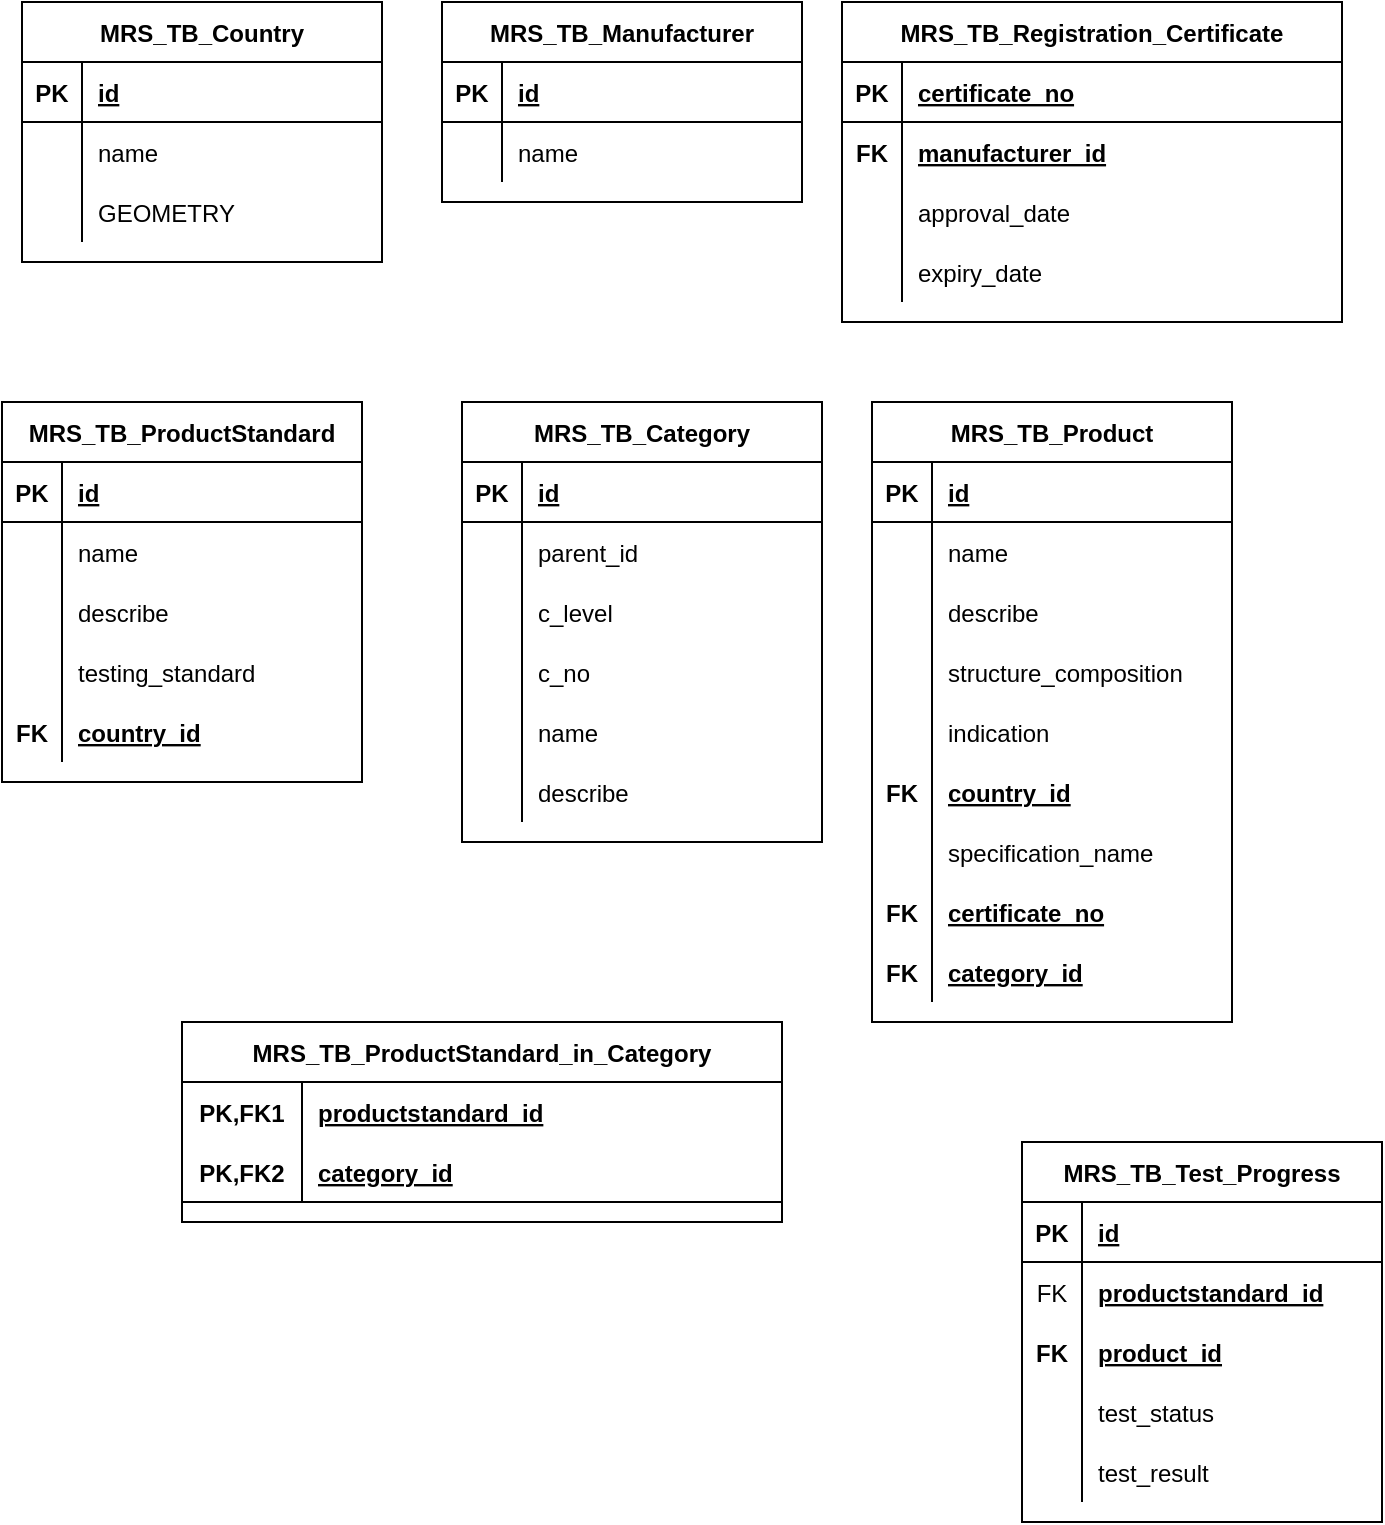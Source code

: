 <mxfile version="20.0.0" type="github">
  <diagram id="R2lEEEUBdFMjLlhIrx00" name="Page-1">
    <mxGraphModel dx="1422" dy="804" grid="1" gridSize="10" guides="1" tooltips="1" connect="1" arrows="1" fold="1" page="1" pageScale="1" pageWidth="850" pageHeight="1100" math="0" shadow="0" extFonts="Permanent Marker^https://fonts.googleapis.com/css?family=Permanent+Marker">
      <root>
        <mxCell id="0" />
        <mxCell id="1" parent="0" />
        <mxCell id="rkcRKI4eD_QYX_AXJeRg-1" value="MRS_TB_Country" style="shape=table;startSize=30;container=1;collapsible=1;childLayout=tableLayout;fixedRows=1;rowLines=0;fontStyle=1;align=center;resizeLast=1;" vertex="1" parent="1">
          <mxGeometry x="40" y="40" width="180" height="130" as="geometry" />
        </mxCell>
        <mxCell id="rkcRKI4eD_QYX_AXJeRg-2" value="" style="shape=tableRow;horizontal=0;startSize=0;swimlaneHead=0;swimlaneBody=0;fillColor=none;collapsible=0;dropTarget=0;points=[[0,0.5],[1,0.5]];portConstraint=eastwest;top=0;left=0;right=0;bottom=1;" vertex="1" parent="rkcRKI4eD_QYX_AXJeRg-1">
          <mxGeometry y="30" width="180" height="30" as="geometry" />
        </mxCell>
        <mxCell id="rkcRKI4eD_QYX_AXJeRg-3" value="PK" style="shape=partialRectangle;connectable=0;fillColor=none;top=0;left=0;bottom=0;right=0;fontStyle=1;overflow=hidden;" vertex="1" parent="rkcRKI4eD_QYX_AXJeRg-2">
          <mxGeometry width="30" height="30" as="geometry">
            <mxRectangle width="30" height="30" as="alternateBounds" />
          </mxGeometry>
        </mxCell>
        <mxCell id="rkcRKI4eD_QYX_AXJeRg-4" value="id" style="shape=partialRectangle;connectable=0;fillColor=none;top=0;left=0;bottom=0;right=0;align=left;spacingLeft=6;fontStyle=5;overflow=hidden;" vertex="1" parent="rkcRKI4eD_QYX_AXJeRg-2">
          <mxGeometry x="30" width="150" height="30" as="geometry">
            <mxRectangle width="150" height="30" as="alternateBounds" />
          </mxGeometry>
        </mxCell>
        <mxCell id="rkcRKI4eD_QYX_AXJeRg-5" value="" style="shape=tableRow;horizontal=0;startSize=0;swimlaneHead=0;swimlaneBody=0;fillColor=none;collapsible=0;dropTarget=0;points=[[0,0.5],[1,0.5]];portConstraint=eastwest;top=0;left=0;right=0;bottom=0;" vertex="1" parent="rkcRKI4eD_QYX_AXJeRg-1">
          <mxGeometry y="60" width="180" height="30" as="geometry" />
        </mxCell>
        <mxCell id="rkcRKI4eD_QYX_AXJeRg-6" value="" style="shape=partialRectangle;connectable=0;fillColor=none;top=0;left=0;bottom=0;right=0;editable=1;overflow=hidden;" vertex="1" parent="rkcRKI4eD_QYX_AXJeRg-5">
          <mxGeometry width="30" height="30" as="geometry">
            <mxRectangle width="30" height="30" as="alternateBounds" />
          </mxGeometry>
        </mxCell>
        <mxCell id="rkcRKI4eD_QYX_AXJeRg-7" value="name" style="shape=partialRectangle;connectable=0;fillColor=none;top=0;left=0;bottom=0;right=0;align=left;spacingLeft=6;overflow=hidden;" vertex="1" parent="rkcRKI4eD_QYX_AXJeRg-5">
          <mxGeometry x="30" width="150" height="30" as="geometry">
            <mxRectangle width="150" height="30" as="alternateBounds" />
          </mxGeometry>
        </mxCell>
        <mxCell id="rkcRKI4eD_QYX_AXJeRg-11" value="" style="shape=tableRow;horizontal=0;startSize=0;swimlaneHead=0;swimlaneBody=0;fillColor=none;collapsible=0;dropTarget=0;points=[[0,0.5],[1,0.5]];portConstraint=eastwest;top=0;left=0;right=0;bottom=0;" vertex="1" parent="rkcRKI4eD_QYX_AXJeRg-1">
          <mxGeometry y="90" width="180" height="30" as="geometry" />
        </mxCell>
        <mxCell id="rkcRKI4eD_QYX_AXJeRg-12" value="" style="shape=partialRectangle;connectable=0;fillColor=none;top=0;left=0;bottom=0;right=0;editable=1;overflow=hidden;" vertex="1" parent="rkcRKI4eD_QYX_AXJeRg-11">
          <mxGeometry width="30" height="30" as="geometry">
            <mxRectangle width="30" height="30" as="alternateBounds" />
          </mxGeometry>
        </mxCell>
        <mxCell id="rkcRKI4eD_QYX_AXJeRg-13" value="GEOMETRY" style="shape=partialRectangle;connectable=0;fillColor=none;top=0;left=0;bottom=0;right=0;align=left;spacingLeft=6;overflow=hidden;" vertex="1" parent="rkcRKI4eD_QYX_AXJeRg-11">
          <mxGeometry x="30" width="150" height="30" as="geometry">
            <mxRectangle width="150" height="30" as="alternateBounds" />
          </mxGeometry>
        </mxCell>
        <mxCell id="rkcRKI4eD_QYX_AXJeRg-14" value="MRS_TB_Manufacturer" style="shape=table;startSize=30;container=1;collapsible=1;childLayout=tableLayout;fixedRows=1;rowLines=0;fontStyle=1;align=center;resizeLast=1;" vertex="1" parent="1">
          <mxGeometry x="250" y="40" width="180" height="100" as="geometry" />
        </mxCell>
        <mxCell id="rkcRKI4eD_QYX_AXJeRg-15" value="" style="shape=tableRow;horizontal=0;startSize=0;swimlaneHead=0;swimlaneBody=0;fillColor=none;collapsible=0;dropTarget=0;points=[[0,0.5],[1,0.5]];portConstraint=eastwest;top=0;left=0;right=0;bottom=1;" vertex="1" parent="rkcRKI4eD_QYX_AXJeRg-14">
          <mxGeometry y="30" width="180" height="30" as="geometry" />
        </mxCell>
        <mxCell id="rkcRKI4eD_QYX_AXJeRg-16" value="PK" style="shape=partialRectangle;connectable=0;fillColor=none;top=0;left=0;bottom=0;right=0;fontStyle=1;overflow=hidden;" vertex="1" parent="rkcRKI4eD_QYX_AXJeRg-15">
          <mxGeometry width="30" height="30" as="geometry">
            <mxRectangle width="30" height="30" as="alternateBounds" />
          </mxGeometry>
        </mxCell>
        <mxCell id="rkcRKI4eD_QYX_AXJeRg-17" value="id" style="shape=partialRectangle;connectable=0;fillColor=none;top=0;left=0;bottom=0;right=0;align=left;spacingLeft=6;fontStyle=5;overflow=hidden;" vertex="1" parent="rkcRKI4eD_QYX_AXJeRg-15">
          <mxGeometry x="30" width="150" height="30" as="geometry">
            <mxRectangle width="150" height="30" as="alternateBounds" />
          </mxGeometry>
        </mxCell>
        <mxCell id="rkcRKI4eD_QYX_AXJeRg-18" value="" style="shape=tableRow;horizontal=0;startSize=0;swimlaneHead=0;swimlaneBody=0;fillColor=none;collapsible=0;dropTarget=0;points=[[0,0.5],[1,0.5]];portConstraint=eastwest;top=0;left=0;right=0;bottom=0;" vertex="1" parent="rkcRKI4eD_QYX_AXJeRg-14">
          <mxGeometry y="60" width="180" height="30" as="geometry" />
        </mxCell>
        <mxCell id="rkcRKI4eD_QYX_AXJeRg-19" value="" style="shape=partialRectangle;connectable=0;fillColor=none;top=0;left=0;bottom=0;right=0;editable=1;overflow=hidden;" vertex="1" parent="rkcRKI4eD_QYX_AXJeRg-18">
          <mxGeometry width="30" height="30" as="geometry">
            <mxRectangle width="30" height="30" as="alternateBounds" />
          </mxGeometry>
        </mxCell>
        <mxCell id="rkcRKI4eD_QYX_AXJeRg-20" value="name" style="shape=partialRectangle;connectable=0;fillColor=none;top=0;left=0;bottom=0;right=0;align=left;spacingLeft=6;overflow=hidden;" vertex="1" parent="rkcRKI4eD_QYX_AXJeRg-18">
          <mxGeometry x="30" width="150" height="30" as="geometry">
            <mxRectangle width="150" height="30" as="alternateBounds" />
          </mxGeometry>
        </mxCell>
        <mxCell id="rkcRKI4eD_QYX_AXJeRg-27" value="MRS_TB_Registration_Certificate" style="shape=table;startSize=30;container=1;collapsible=1;childLayout=tableLayout;fixedRows=1;rowLines=0;fontStyle=1;align=center;resizeLast=1;" vertex="1" parent="1">
          <mxGeometry x="450" y="40" width="250" height="160" as="geometry" />
        </mxCell>
        <mxCell id="rkcRKI4eD_QYX_AXJeRg-28" value="" style="shape=tableRow;horizontal=0;startSize=0;swimlaneHead=0;swimlaneBody=0;fillColor=none;collapsible=0;dropTarget=0;points=[[0,0.5],[1,0.5]];portConstraint=eastwest;top=0;left=0;right=0;bottom=1;" vertex="1" parent="rkcRKI4eD_QYX_AXJeRg-27">
          <mxGeometry y="30" width="250" height="30" as="geometry" />
        </mxCell>
        <mxCell id="rkcRKI4eD_QYX_AXJeRg-29" value="PK" style="shape=partialRectangle;connectable=0;fillColor=none;top=0;left=0;bottom=0;right=0;fontStyle=1;overflow=hidden;" vertex="1" parent="rkcRKI4eD_QYX_AXJeRg-28">
          <mxGeometry width="30" height="30" as="geometry">
            <mxRectangle width="30" height="30" as="alternateBounds" />
          </mxGeometry>
        </mxCell>
        <mxCell id="rkcRKI4eD_QYX_AXJeRg-30" value="certificate_no" style="shape=partialRectangle;connectable=0;fillColor=none;top=0;left=0;bottom=0;right=0;align=left;spacingLeft=6;fontStyle=5;overflow=hidden;" vertex="1" parent="rkcRKI4eD_QYX_AXJeRg-28">
          <mxGeometry x="30" width="220" height="30" as="geometry">
            <mxRectangle width="220" height="30" as="alternateBounds" />
          </mxGeometry>
        </mxCell>
        <mxCell id="rkcRKI4eD_QYX_AXJeRg-31" value="" style="shape=tableRow;horizontal=0;startSize=0;swimlaneHead=0;swimlaneBody=0;fillColor=none;collapsible=0;dropTarget=0;points=[[0,0.5],[1,0.5]];portConstraint=eastwest;top=0;left=0;right=0;bottom=0;" vertex="1" parent="rkcRKI4eD_QYX_AXJeRg-27">
          <mxGeometry y="60" width="250" height="30" as="geometry" />
        </mxCell>
        <mxCell id="rkcRKI4eD_QYX_AXJeRg-32" value="FK" style="shape=partialRectangle;connectable=0;fillColor=none;top=0;left=0;bottom=0;right=0;editable=1;overflow=hidden;fontStyle=1" vertex="1" parent="rkcRKI4eD_QYX_AXJeRg-31">
          <mxGeometry width="30" height="30" as="geometry">
            <mxRectangle width="30" height="30" as="alternateBounds" />
          </mxGeometry>
        </mxCell>
        <mxCell id="rkcRKI4eD_QYX_AXJeRg-33" value="manufacturer_id" style="shape=partialRectangle;connectable=0;fillColor=none;top=0;left=0;bottom=0;right=0;align=left;spacingLeft=6;overflow=hidden;fontStyle=5" vertex="1" parent="rkcRKI4eD_QYX_AXJeRg-31">
          <mxGeometry x="30" width="220" height="30" as="geometry">
            <mxRectangle width="220" height="30" as="alternateBounds" />
          </mxGeometry>
        </mxCell>
        <mxCell id="rkcRKI4eD_QYX_AXJeRg-34" value="" style="shape=tableRow;horizontal=0;startSize=0;swimlaneHead=0;swimlaneBody=0;fillColor=none;collapsible=0;dropTarget=0;points=[[0,0.5],[1,0.5]];portConstraint=eastwest;top=0;left=0;right=0;bottom=0;" vertex="1" parent="rkcRKI4eD_QYX_AXJeRg-27">
          <mxGeometry y="90" width="250" height="30" as="geometry" />
        </mxCell>
        <mxCell id="rkcRKI4eD_QYX_AXJeRg-35" value="" style="shape=partialRectangle;connectable=0;fillColor=none;top=0;left=0;bottom=0;right=0;editable=1;overflow=hidden;" vertex="1" parent="rkcRKI4eD_QYX_AXJeRg-34">
          <mxGeometry width="30" height="30" as="geometry">
            <mxRectangle width="30" height="30" as="alternateBounds" />
          </mxGeometry>
        </mxCell>
        <mxCell id="rkcRKI4eD_QYX_AXJeRg-36" value="approval_date" style="shape=partialRectangle;connectable=0;fillColor=none;top=0;left=0;bottom=0;right=0;align=left;spacingLeft=6;overflow=hidden;" vertex="1" parent="rkcRKI4eD_QYX_AXJeRg-34">
          <mxGeometry x="30" width="220" height="30" as="geometry">
            <mxRectangle width="220" height="30" as="alternateBounds" />
          </mxGeometry>
        </mxCell>
        <mxCell id="rkcRKI4eD_QYX_AXJeRg-37" value="" style="shape=tableRow;horizontal=0;startSize=0;swimlaneHead=0;swimlaneBody=0;fillColor=none;collapsible=0;dropTarget=0;points=[[0,0.5],[1,0.5]];portConstraint=eastwest;top=0;left=0;right=0;bottom=0;" vertex="1" parent="rkcRKI4eD_QYX_AXJeRg-27">
          <mxGeometry y="120" width="250" height="30" as="geometry" />
        </mxCell>
        <mxCell id="rkcRKI4eD_QYX_AXJeRg-38" value="" style="shape=partialRectangle;connectable=0;fillColor=none;top=0;left=0;bottom=0;right=0;editable=1;overflow=hidden;" vertex="1" parent="rkcRKI4eD_QYX_AXJeRg-37">
          <mxGeometry width="30" height="30" as="geometry">
            <mxRectangle width="30" height="30" as="alternateBounds" />
          </mxGeometry>
        </mxCell>
        <mxCell id="rkcRKI4eD_QYX_AXJeRg-39" value="expiry_date" style="shape=partialRectangle;connectable=0;fillColor=none;top=0;left=0;bottom=0;right=0;align=left;spacingLeft=6;overflow=hidden;" vertex="1" parent="rkcRKI4eD_QYX_AXJeRg-37">
          <mxGeometry x="30" width="220" height="30" as="geometry">
            <mxRectangle width="220" height="30" as="alternateBounds" />
          </mxGeometry>
        </mxCell>
        <mxCell id="rkcRKI4eD_QYX_AXJeRg-40" value="MRS_TB_Category" style="shape=table;startSize=30;container=1;collapsible=1;childLayout=tableLayout;fixedRows=1;rowLines=0;fontStyle=1;align=center;resizeLast=1;" vertex="1" parent="1">
          <mxGeometry x="260" y="240" width="180" height="220" as="geometry" />
        </mxCell>
        <mxCell id="rkcRKI4eD_QYX_AXJeRg-41" value="" style="shape=tableRow;horizontal=0;startSize=0;swimlaneHead=0;swimlaneBody=0;fillColor=none;collapsible=0;dropTarget=0;points=[[0,0.5],[1,0.5]];portConstraint=eastwest;top=0;left=0;right=0;bottom=1;" vertex="1" parent="rkcRKI4eD_QYX_AXJeRg-40">
          <mxGeometry y="30" width="180" height="30" as="geometry" />
        </mxCell>
        <mxCell id="rkcRKI4eD_QYX_AXJeRg-42" value="PK" style="shape=partialRectangle;connectable=0;fillColor=none;top=0;left=0;bottom=0;right=0;fontStyle=1;overflow=hidden;" vertex="1" parent="rkcRKI4eD_QYX_AXJeRg-41">
          <mxGeometry width="30" height="30" as="geometry">
            <mxRectangle width="30" height="30" as="alternateBounds" />
          </mxGeometry>
        </mxCell>
        <mxCell id="rkcRKI4eD_QYX_AXJeRg-43" value="id" style="shape=partialRectangle;connectable=0;fillColor=none;top=0;left=0;bottom=0;right=0;align=left;spacingLeft=6;fontStyle=5;overflow=hidden;" vertex="1" parent="rkcRKI4eD_QYX_AXJeRg-41">
          <mxGeometry x="30" width="150" height="30" as="geometry">
            <mxRectangle width="150" height="30" as="alternateBounds" />
          </mxGeometry>
        </mxCell>
        <mxCell id="rkcRKI4eD_QYX_AXJeRg-44" value="" style="shape=tableRow;horizontal=0;startSize=0;swimlaneHead=0;swimlaneBody=0;fillColor=none;collapsible=0;dropTarget=0;points=[[0,0.5],[1,0.5]];portConstraint=eastwest;top=0;left=0;right=0;bottom=0;" vertex="1" parent="rkcRKI4eD_QYX_AXJeRg-40">
          <mxGeometry y="60" width="180" height="30" as="geometry" />
        </mxCell>
        <mxCell id="rkcRKI4eD_QYX_AXJeRg-45" value="" style="shape=partialRectangle;connectable=0;fillColor=none;top=0;left=0;bottom=0;right=0;editable=1;overflow=hidden;" vertex="1" parent="rkcRKI4eD_QYX_AXJeRg-44">
          <mxGeometry width="30" height="30" as="geometry">
            <mxRectangle width="30" height="30" as="alternateBounds" />
          </mxGeometry>
        </mxCell>
        <mxCell id="rkcRKI4eD_QYX_AXJeRg-46" value="parent_id" style="shape=partialRectangle;connectable=0;fillColor=none;top=0;left=0;bottom=0;right=0;align=left;spacingLeft=6;overflow=hidden;" vertex="1" parent="rkcRKI4eD_QYX_AXJeRg-44">
          <mxGeometry x="30" width="150" height="30" as="geometry">
            <mxRectangle width="150" height="30" as="alternateBounds" />
          </mxGeometry>
        </mxCell>
        <mxCell id="rkcRKI4eD_QYX_AXJeRg-47" value="" style="shape=tableRow;horizontal=0;startSize=0;swimlaneHead=0;swimlaneBody=0;fillColor=none;collapsible=0;dropTarget=0;points=[[0,0.5],[1,0.5]];portConstraint=eastwest;top=0;left=0;right=0;bottom=0;" vertex="1" parent="rkcRKI4eD_QYX_AXJeRg-40">
          <mxGeometry y="90" width="180" height="30" as="geometry" />
        </mxCell>
        <mxCell id="rkcRKI4eD_QYX_AXJeRg-48" value="" style="shape=partialRectangle;connectable=0;fillColor=none;top=0;left=0;bottom=0;right=0;editable=1;overflow=hidden;" vertex="1" parent="rkcRKI4eD_QYX_AXJeRg-47">
          <mxGeometry width="30" height="30" as="geometry">
            <mxRectangle width="30" height="30" as="alternateBounds" />
          </mxGeometry>
        </mxCell>
        <mxCell id="rkcRKI4eD_QYX_AXJeRg-49" value="c_level" style="shape=partialRectangle;connectable=0;fillColor=none;top=0;left=0;bottom=0;right=0;align=left;spacingLeft=6;overflow=hidden;" vertex="1" parent="rkcRKI4eD_QYX_AXJeRg-47">
          <mxGeometry x="30" width="150" height="30" as="geometry">
            <mxRectangle width="150" height="30" as="alternateBounds" />
          </mxGeometry>
        </mxCell>
        <mxCell id="rkcRKI4eD_QYX_AXJeRg-50" value="" style="shape=tableRow;horizontal=0;startSize=0;swimlaneHead=0;swimlaneBody=0;fillColor=none;collapsible=0;dropTarget=0;points=[[0,0.5],[1,0.5]];portConstraint=eastwest;top=0;left=0;right=0;bottom=0;" vertex="1" parent="rkcRKI4eD_QYX_AXJeRg-40">
          <mxGeometry y="120" width="180" height="30" as="geometry" />
        </mxCell>
        <mxCell id="rkcRKI4eD_QYX_AXJeRg-51" value="" style="shape=partialRectangle;connectable=0;fillColor=none;top=0;left=0;bottom=0;right=0;editable=1;overflow=hidden;" vertex="1" parent="rkcRKI4eD_QYX_AXJeRg-50">
          <mxGeometry width="30" height="30" as="geometry">
            <mxRectangle width="30" height="30" as="alternateBounds" />
          </mxGeometry>
        </mxCell>
        <mxCell id="rkcRKI4eD_QYX_AXJeRg-52" value="c_no" style="shape=partialRectangle;connectable=0;fillColor=none;top=0;left=0;bottom=0;right=0;align=left;spacingLeft=6;overflow=hidden;" vertex="1" parent="rkcRKI4eD_QYX_AXJeRg-50">
          <mxGeometry x="30" width="150" height="30" as="geometry">
            <mxRectangle width="150" height="30" as="alternateBounds" />
          </mxGeometry>
        </mxCell>
        <mxCell id="rkcRKI4eD_QYX_AXJeRg-21" value="" style="shape=tableRow;horizontal=0;startSize=0;swimlaneHead=0;swimlaneBody=0;fillColor=none;collapsible=0;dropTarget=0;points=[[0,0.5],[1,0.5]];portConstraint=eastwest;top=0;left=0;right=0;bottom=0;" vertex="1" parent="rkcRKI4eD_QYX_AXJeRg-40">
          <mxGeometry y="150" width="180" height="30" as="geometry" />
        </mxCell>
        <mxCell id="rkcRKI4eD_QYX_AXJeRg-22" value="" style="shape=partialRectangle;connectable=0;fillColor=none;top=0;left=0;bottom=0;right=0;editable=1;overflow=hidden;" vertex="1" parent="rkcRKI4eD_QYX_AXJeRg-21">
          <mxGeometry width="30" height="30" as="geometry">
            <mxRectangle width="30" height="30" as="alternateBounds" />
          </mxGeometry>
        </mxCell>
        <mxCell id="rkcRKI4eD_QYX_AXJeRg-23" value="name" style="shape=partialRectangle;connectable=0;fillColor=none;top=0;left=0;bottom=0;right=0;align=left;spacingLeft=6;overflow=hidden;" vertex="1" parent="rkcRKI4eD_QYX_AXJeRg-21">
          <mxGeometry x="30" width="150" height="30" as="geometry">
            <mxRectangle width="150" height="30" as="alternateBounds" />
          </mxGeometry>
        </mxCell>
        <mxCell id="rkcRKI4eD_QYX_AXJeRg-24" value="" style="shape=tableRow;horizontal=0;startSize=0;swimlaneHead=0;swimlaneBody=0;fillColor=none;collapsible=0;dropTarget=0;points=[[0,0.5],[1,0.5]];portConstraint=eastwest;top=0;left=0;right=0;bottom=0;" vertex="1" parent="rkcRKI4eD_QYX_AXJeRg-40">
          <mxGeometry y="180" width="180" height="30" as="geometry" />
        </mxCell>
        <mxCell id="rkcRKI4eD_QYX_AXJeRg-25" value="" style="shape=partialRectangle;connectable=0;fillColor=none;top=0;left=0;bottom=0;right=0;editable=1;overflow=hidden;" vertex="1" parent="rkcRKI4eD_QYX_AXJeRg-24">
          <mxGeometry width="30" height="30" as="geometry">
            <mxRectangle width="30" height="30" as="alternateBounds" />
          </mxGeometry>
        </mxCell>
        <mxCell id="rkcRKI4eD_QYX_AXJeRg-26" value="describe" style="shape=partialRectangle;connectable=0;fillColor=none;top=0;left=0;bottom=0;right=0;align=left;spacingLeft=6;overflow=hidden;" vertex="1" parent="rkcRKI4eD_QYX_AXJeRg-24">
          <mxGeometry x="30" width="150" height="30" as="geometry">
            <mxRectangle width="150" height="30" as="alternateBounds" />
          </mxGeometry>
        </mxCell>
        <mxCell id="rkcRKI4eD_QYX_AXJeRg-53" value="MRS_TB_Product" style="shape=table;startSize=30;container=1;collapsible=1;childLayout=tableLayout;fixedRows=1;rowLines=0;fontStyle=1;align=center;resizeLast=1;" vertex="1" parent="1">
          <mxGeometry x="465" y="240" width="180" height="310" as="geometry" />
        </mxCell>
        <mxCell id="rkcRKI4eD_QYX_AXJeRg-54" value="" style="shape=tableRow;horizontal=0;startSize=0;swimlaneHead=0;swimlaneBody=0;fillColor=none;collapsible=0;dropTarget=0;points=[[0,0.5],[1,0.5]];portConstraint=eastwest;top=0;left=0;right=0;bottom=1;" vertex="1" parent="rkcRKI4eD_QYX_AXJeRg-53">
          <mxGeometry y="30" width="180" height="30" as="geometry" />
        </mxCell>
        <mxCell id="rkcRKI4eD_QYX_AXJeRg-55" value="PK" style="shape=partialRectangle;connectable=0;fillColor=none;top=0;left=0;bottom=0;right=0;fontStyle=1;overflow=hidden;" vertex="1" parent="rkcRKI4eD_QYX_AXJeRg-54">
          <mxGeometry width="30" height="30" as="geometry">
            <mxRectangle width="30" height="30" as="alternateBounds" />
          </mxGeometry>
        </mxCell>
        <mxCell id="rkcRKI4eD_QYX_AXJeRg-56" value="id" style="shape=partialRectangle;connectable=0;fillColor=none;top=0;left=0;bottom=0;right=0;align=left;spacingLeft=6;fontStyle=5;overflow=hidden;" vertex="1" parent="rkcRKI4eD_QYX_AXJeRg-54">
          <mxGeometry x="30" width="150" height="30" as="geometry">
            <mxRectangle width="150" height="30" as="alternateBounds" />
          </mxGeometry>
        </mxCell>
        <mxCell id="rkcRKI4eD_QYX_AXJeRg-57" value="" style="shape=tableRow;horizontal=0;startSize=0;swimlaneHead=0;swimlaneBody=0;fillColor=none;collapsible=0;dropTarget=0;points=[[0,0.5],[1,0.5]];portConstraint=eastwest;top=0;left=0;right=0;bottom=0;" vertex="1" parent="rkcRKI4eD_QYX_AXJeRg-53">
          <mxGeometry y="60" width="180" height="30" as="geometry" />
        </mxCell>
        <mxCell id="rkcRKI4eD_QYX_AXJeRg-58" value="" style="shape=partialRectangle;connectable=0;fillColor=none;top=0;left=0;bottom=0;right=0;editable=1;overflow=hidden;" vertex="1" parent="rkcRKI4eD_QYX_AXJeRg-57">
          <mxGeometry width="30" height="30" as="geometry">
            <mxRectangle width="30" height="30" as="alternateBounds" />
          </mxGeometry>
        </mxCell>
        <mxCell id="rkcRKI4eD_QYX_AXJeRg-59" value="name" style="shape=partialRectangle;connectable=0;fillColor=none;top=0;left=0;bottom=0;right=0;align=left;spacingLeft=6;overflow=hidden;" vertex="1" parent="rkcRKI4eD_QYX_AXJeRg-57">
          <mxGeometry x="30" width="150" height="30" as="geometry">
            <mxRectangle width="150" height="30" as="alternateBounds" />
          </mxGeometry>
        </mxCell>
        <mxCell id="rkcRKI4eD_QYX_AXJeRg-60" value="" style="shape=tableRow;horizontal=0;startSize=0;swimlaneHead=0;swimlaneBody=0;fillColor=none;collapsible=0;dropTarget=0;points=[[0,0.5],[1,0.5]];portConstraint=eastwest;top=0;left=0;right=0;bottom=0;" vertex="1" parent="rkcRKI4eD_QYX_AXJeRg-53">
          <mxGeometry y="90" width="180" height="30" as="geometry" />
        </mxCell>
        <mxCell id="rkcRKI4eD_QYX_AXJeRg-61" value="" style="shape=partialRectangle;connectable=0;fillColor=none;top=0;left=0;bottom=0;right=0;editable=1;overflow=hidden;" vertex="1" parent="rkcRKI4eD_QYX_AXJeRg-60">
          <mxGeometry width="30" height="30" as="geometry">
            <mxRectangle width="30" height="30" as="alternateBounds" />
          </mxGeometry>
        </mxCell>
        <mxCell id="rkcRKI4eD_QYX_AXJeRg-62" value="describe" style="shape=partialRectangle;connectable=0;fillColor=none;top=0;left=0;bottom=0;right=0;align=left;spacingLeft=6;overflow=hidden;" vertex="1" parent="rkcRKI4eD_QYX_AXJeRg-60">
          <mxGeometry x="30" width="150" height="30" as="geometry">
            <mxRectangle width="150" height="30" as="alternateBounds" />
          </mxGeometry>
        </mxCell>
        <mxCell id="rkcRKI4eD_QYX_AXJeRg-63" value="" style="shape=tableRow;horizontal=0;startSize=0;swimlaneHead=0;swimlaneBody=0;fillColor=none;collapsible=0;dropTarget=0;points=[[0,0.5],[1,0.5]];portConstraint=eastwest;top=0;left=0;right=0;bottom=0;" vertex="1" parent="rkcRKI4eD_QYX_AXJeRg-53">
          <mxGeometry y="120" width="180" height="30" as="geometry" />
        </mxCell>
        <mxCell id="rkcRKI4eD_QYX_AXJeRg-64" value="" style="shape=partialRectangle;connectable=0;fillColor=none;top=0;left=0;bottom=0;right=0;editable=1;overflow=hidden;" vertex="1" parent="rkcRKI4eD_QYX_AXJeRg-63">
          <mxGeometry width="30" height="30" as="geometry">
            <mxRectangle width="30" height="30" as="alternateBounds" />
          </mxGeometry>
        </mxCell>
        <mxCell id="rkcRKI4eD_QYX_AXJeRg-65" value="structure_composition" style="shape=partialRectangle;connectable=0;fillColor=none;top=0;left=0;bottom=0;right=0;align=left;spacingLeft=6;overflow=hidden;" vertex="1" parent="rkcRKI4eD_QYX_AXJeRg-63">
          <mxGeometry x="30" width="150" height="30" as="geometry">
            <mxRectangle width="150" height="30" as="alternateBounds" />
          </mxGeometry>
        </mxCell>
        <mxCell id="rkcRKI4eD_QYX_AXJeRg-8" value="" style="shape=tableRow;horizontal=0;startSize=0;swimlaneHead=0;swimlaneBody=0;fillColor=none;collapsible=0;dropTarget=0;points=[[0,0.5],[1,0.5]];portConstraint=eastwest;top=0;left=0;right=0;bottom=0;" vertex="1" parent="rkcRKI4eD_QYX_AXJeRg-53">
          <mxGeometry y="150" width="180" height="30" as="geometry" />
        </mxCell>
        <mxCell id="rkcRKI4eD_QYX_AXJeRg-9" value="" style="shape=partialRectangle;connectable=0;fillColor=none;top=0;left=0;bottom=0;right=0;editable=1;overflow=hidden;" vertex="1" parent="rkcRKI4eD_QYX_AXJeRg-8">
          <mxGeometry width="30" height="30" as="geometry">
            <mxRectangle width="30" height="30" as="alternateBounds" />
          </mxGeometry>
        </mxCell>
        <mxCell id="rkcRKI4eD_QYX_AXJeRg-10" value="indication" style="shape=partialRectangle;connectable=0;fillColor=none;top=0;left=0;bottom=0;right=0;align=left;spacingLeft=6;overflow=hidden;" vertex="1" parent="rkcRKI4eD_QYX_AXJeRg-8">
          <mxGeometry x="30" width="150" height="30" as="geometry">
            <mxRectangle width="150" height="30" as="alternateBounds" />
          </mxGeometry>
        </mxCell>
        <mxCell id="rkcRKI4eD_QYX_AXJeRg-112" value="" style="shape=tableRow;horizontal=0;startSize=0;swimlaneHead=0;swimlaneBody=0;fillColor=none;collapsible=0;dropTarget=0;points=[[0,0.5],[1,0.5]];portConstraint=eastwest;top=0;left=0;right=0;bottom=0;" vertex="1" parent="rkcRKI4eD_QYX_AXJeRg-53">
          <mxGeometry y="180" width="180" height="30" as="geometry" />
        </mxCell>
        <mxCell id="rkcRKI4eD_QYX_AXJeRg-113" value="FK" style="shape=partialRectangle;connectable=0;fillColor=none;top=0;left=0;bottom=0;right=0;editable=1;overflow=hidden;fontStyle=1" vertex="1" parent="rkcRKI4eD_QYX_AXJeRg-112">
          <mxGeometry width="30" height="30" as="geometry">
            <mxRectangle width="30" height="30" as="alternateBounds" />
          </mxGeometry>
        </mxCell>
        <mxCell id="rkcRKI4eD_QYX_AXJeRg-114" value="country_id" style="shape=partialRectangle;connectable=0;fillColor=none;top=0;left=0;bottom=0;right=0;align=left;spacingLeft=6;overflow=hidden;fontStyle=5" vertex="1" parent="rkcRKI4eD_QYX_AXJeRg-112">
          <mxGeometry x="30" width="150" height="30" as="geometry">
            <mxRectangle width="150" height="30" as="alternateBounds" />
          </mxGeometry>
        </mxCell>
        <mxCell id="rkcRKI4eD_QYX_AXJeRg-115" value="" style="shape=tableRow;horizontal=0;startSize=0;swimlaneHead=0;swimlaneBody=0;fillColor=none;collapsible=0;dropTarget=0;points=[[0,0.5],[1,0.5]];portConstraint=eastwest;top=0;left=0;right=0;bottom=0;" vertex="1" parent="rkcRKI4eD_QYX_AXJeRg-53">
          <mxGeometry y="210" width="180" height="30" as="geometry" />
        </mxCell>
        <mxCell id="rkcRKI4eD_QYX_AXJeRg-116" value="" style="shape=partialRectangle;connectable=0;fillColor=none;top=0;left=0;bottom=0;right=0;editable=1;overflow=hidden;" vertex="1" parent="rkcRKI4eD_QYX_AXJeRg-115">
          <mxGeometry width="30" height="30" as="geometry">
            <mxRectangle width="30" height="30" as="alternateBounds" />
          </mxGeometry>
        </mxCell>
        <mxCell id="rkcRKI4eD_QYX_AXJeRg-117" value="specification_name" style="shape=partialRectangle;connectable=0;fillColor=none;top=0;left=0;bottom=0;right=0;align=left;spacingLeft=6;overflow=hidden;" vertex="1" parent="rkcRKI4eD_QYX_AXJeRg-115">
          <mxGeometry x="30" width="150" height="30" as="geometry">
            <mxRectangle width="150" height="30" as="alternateBounds" />
          </mxGeometry>
        </mxCell>
        <mxCell id="rkcRKI4eD_QYX_AXJeRg-132" value="" style="shape=tableRow;horizontal=0;startSize=0;swimlaneHead=0;swimlaneBody=0;fillColor=none;collapsible=0;dropTarget=0;points=[[0,0.5],[1,0.5]];portConstraint=eastwest;top=0;left=0;right=0;bottom=0;" vertex="1" parent="rkcRKI4eD_QYX_AXJeRg-53">
          <mxGeometry y="240" width="180" height="30" as="geometry" />
        </mxCell>
        <mxCell id="rkcRKI4eD_QYX_AXJeRg-133" value="FK" style="shape=partialRectangle;connectable=0;fillColor=none;top=0;left=0;bottom=0;right=0;editable=1;overflow=hidden;fontStyle=1" vertex="1" parent="rkcRKI4eD_QYX_AXJeRg-132">
          <mxGeometry width="30" height="30" as="geometry">
            <mxRectangle width="30" height="30" as="alternateBounds" />
          </mxGeometry>
        </mxCell>
        <mxCell id="rkcRKI4eD_QYX_AXJeRg-134" value="certificate_no" style="shape=partialRectangle;connectable=0;fillColor=none;top=0;left=0;bottom=0;right=0;align=left;spacingLeft=6;overflow=hidden;fontStyle=5" vertex="1" parent="rkcRKI4eD_QYX_AXJeRg-132">
          <mxGeometry x="30" width="150" height="30" as="geometry">
            <mxRectangle width="150" height="30" as="alternateBounds" />
          </mxGeometry>
        </mxCell>
        <mxCell id="rkcRKI4eD_QYX_AXJeRg-136" value="" style="shape=tableRow;horizontal=0;startSize=0;swimlaneHead=0;swimlaneBody=0;fillColor=none;collapsible=0;dropTarget=0;points=[[0,0.5],[1,0.5]];portConstraint=eastwest;top=0;left=0;right=0;bottom=0;" vertex="1" parent="rkcRKI4eD_QYX_AXJeRg-53">
          <mxGeometry y="270" width="180" height="30" as="geometry" />
        </mxCell>
        <mxCell id="rkcRKI4eD_QYX_AXJeRg-137" value="FK" style="shape=partialRectangle;connectable=0;fillColor=none;top=0;left=0;bottom=0;right=0;editable=1;overflow=hidden;fontStyle=1" vertex="1" parent="rkcRKI4eD_QYX_AXJeRg-136">
          <mxGeometry width="30" height="30" as="geometry">
            <mxRectangle width="30" height="30" as="alternateBounds" />
          </mxGeometry>
        </mxCell>
        <mxCell id="rkcRKI4eD_QYX_AXJeRg-138" value="category_id" style="shape=partialRectangle;connectable=0;fillColor=none;top=0;left=0;bottom=0;right=0;align=left;spacingLeft=6;overflow=hidden;fontStyle=5" vertex="1" parent="rkcRKI4eD_QYX_AXJeRg-136">
          <mxGeometry x="30" width="150" height="30" as="geometry">
            <mxRectangle width="150" height="30" as="alternateBounds" />
          </mxGeometry>
        </mxCell>
        <mxCell id="rkcRKI4eD_QYX_AXJeRg-66" value="MRS_TB_ProductStandard" style="shape=table;startSize=30;container=1;collapsible=1;childLayout=tableLayout;fixedRows=1;rowLines=0;fontStyle=1;align=center;resizeLast=1;" vertex="1" parent="1">
          <mxGeometry x="30" y="240" width="180" height="190" as="geometry" />
        </mxCell>
        <mxCell id="rkcRKI4eD_QYX_AXJeRg-67" value="" style="shape=tableRow;horizontal=0;startSize=0;swimlaneHead=0;swimlaneBody=0;fillColor=none;collapsible=0;dropTarget=0;points=[[0,0.5],[1,0.5]];portConstraint=eastwest;top=0;left=0;right=0;bottom=1;" vertex="1" parent="rkcRKI4eD_QYX_AXJeRg-66">
          <mxGeometry y="30" width="180" height="30" as="geometry" />
        </mxCell>
        <mxCell id="rkcRKI4eD_QYX_AXJeRg-68" value="PK" style="shape=partialRectangle;connectable=0;fillColor=none;top=0;left=0;bottom=0;right=0;fontStyle=1;overflow=hidden;" vertex="1" parent="rkcRKI4eD_QYX_AXJeRg-67">
          <mxGeometry width="30" height="30" as="geometry">
            <mxRectangle width="30" height="30" as="alternateBounds" />
          </mxGeometry>
        </mxCell>
        <mxCell id="rkcRKI4eD_QYX_AXJeRg-69" value="id" style="shape=partialRectangle;connectable=0;fillColor=none;top=0;left=0;bottom=0;right=0;align=left;spacingLeft=6;fontStyle=5;overflow=hidden;" vertex="1" parent="rkcRKI4eD_QYX_AXJeRg-67">
          <mxGeometry x="30" width="150" height="30" as="geometry">
            <mxRectangle width="150" height="30" as="alternateBounds" />
          </mxGeometry>
        </mxCell>
        <mxCell id="rkcRKI4eD_QYX_AXJeRg-70" value="" style="shape=tableRow;horizontal=0;startSize=0;swimlaneHead=0;swimlaneBody=0;fillColor=none;collapsible=0;dropTarget=0;points=[[0,0.5],[1,0.5]];portConstraint=eastwest;top=0;left=0;right=0;bottom=0;" vertex="1" parent="rkcRKI4eD_QYX_AXJeRg-66">
          <mxGeometry y="60" width="180" height="30" as="geometry" />
        </mxCell>
        <mxCell id="rkcRKI4eD_QYX_AXJeRg-71" value="" style="shape=partialRectangle;connectable=0;fillColor=none;top=0;left=0;bottom=0;right=0;editable=1;overflow=hidden;" vertex="1" parent="rkcRKI4eD_QYX_AXJeRg-70">
          <mxGeometry width="30" height="30" as="geometry">
            <mxRectangle width="30" height="30" as="alternateBounds" />
          </mxGeometry>
        </mxCell>
        <mxCell id="rkcRKI4eD_QYX_AXJeRg-72" value="name" style="shape=partialRectangle;connectable=0;fillColor=none;top=0;left=0;bottom=0;right=0;align=left;spacingLeft=6;overflow=hidden;" vertex="1" parent="rkcRKI4eD_QYX_AXJeRg-70">
          <mxGeometry x="30" width="150" height="30" as="geometry">
            <mxRectangle width="150" height="30" as="alternateBounds" />
          </mxGeometry>
        </mxCell>
        <mxCell id="rkcRKI4eD_QYX_AXJeRg-73" value="" style="shape=tableRow;horizontal=0;startSize=0;swimlaneHead=0;swimlaneBody=0;fillColor=none;collapsible=0;dropTarget=0;points=[[0,0.5],[1,0.5]];portConstraint=eastwest;top=0;left=0;right=0;bottom=0;" vertex="1" parent="rkcRKI4eD_QYX_AXJeRg-66">
          <mxGeometry y="90" width="180" height="30" as="geometry" />
        </mxCell>
        <mxCell id="rkcRKI4eD_QYX_AXJeRg-74" value="" style="shape=partialRectangle;connectable=0;fillColor=none;top=0;left=0;bottom=0;right=0;editable=1;overflow=hidden;" vertex="1" parent="rkcRKI4eD_QYX_AXJeRg-73">
          <mxGeometry width="30" height="30" as="geometry">
            <mxRectangle width="30" height="30" as="alternateBounds" />
          </mxGeometry>
        </mxCell>
        <mxCell id="rkcRKI4eD_QYX_AXJeRg-75" value="describe" style="shape=partialRectangle;connectable=0;fillColor=none;top=0;left=0;bottom=0;right=0;align=left;spacingLeft=6;overflow=hidden;" vertex="1" parent="rkcRKI4eD_QYX_AXJeRg-73">
          <mxGeometry x="30" width="150" height="30" as="geometry">
            <mxRectangle width="150" height="30" as="alternateBounds" />
          </mxGeometry>
        </mxCell>
        <mxCell id="rkcRKI4eD_QYX_AXJeRg-76" value="" style="shape=tableRow;horizontal=0;startSize=0;swimlaneHead=0;swimlaneBody=0;fillColor=none;collapsible=0;dropTarget=0;points=[[0,0.5],[1,0.5]];portConstraint=eastwest;top=0;left=0;right=0;bottom=0;" vertex="1" parent="rkcRKI4eD_QYX_AXJeRg-66">
          <mxGeometry y="120" width="180" height="30" as="geometry" />
        </mxCell>
        <mxCell id="rkcRKI4eD_QYX_AXJeRg-77" value="" style="shape=partialRectangle;connectable=0;fillColor=none;top=0;left=0;bottom=0;right=0;editable=1;overflow=hidden;" vertex="1" parent="rkcRKI4eD_QYX_AXJeRg-76">
          <mxGeometry width="30" height="30" as="geometry">
            <mxRectangle width="30" height="30" as="alternateBounds" />
          </mxGeometry>
        </mxCell>
        <mxCell id="rkcRKI4eD_QYX_AXJeRg-78" value="testing_standard" style="shape=partialRectangle;connectable=0;fillColor=none;top=0;left=0;bottom=0;right=0;align=left;spacingLeft=6;overflow=hidden;" vertex="1" parent="rkcRKI4eD_QYX_AXJeRg-76">
          <mxGeometry x="30" width="150" height="30" as="geometry">
            <mxRectangle width="150" height="30" as="alternateBounds" />
          </mxGeometry>
        </mxCell>
        <mxCell id="rkcRKI4eD_QYX_AXJeRg-109" value="" style="shape=tableRow;horizontal=0;startSize=0;swimlaneHead=0;swimlaneBody=0;fillColor=none;collapsible=0;dropTarget=0;points=[[0,0.5],[1,0.5]];portConstraint=eastwest;top=0;left=0;right=0;bottom=0;" vertex="1" parent="rkcRKI4eD_QYX_AXJeRg-66">
          <mxGeometry y="150" width="180" height="30" as="geometry" />
        </mxCell>
        <mxCell id="rkcRKI4eD_QYX_AXJeRg-110" value="FK" style="shape=partialRectangle;connectable=0;fillColor=none;top=0;left=0;bottom=0;right=0;editable=1;overflow=hidden;fontStyle=1" vertex="1" parent="rkcRKI4eD_QYX_AXJeRg-109">
          <mxGeometry width="30" height="30" as="geometry">
            <mxRectangle width="30" height="30" as="alternateBounds" />
          </mxGeometry>
        </mxCell>
        <mxCell id="rkcRKI4eD_QYX_AXJeRg-111" value="country_id" style="shape=partialRectangle;connectable=0;fillColor=none;top=0;left=0;bottom=0;right=0;align=left;spacingLeft=6;overflow=hidden;fontStyle=5" vertex="1" parent="rkcRKI4eD_QYX_AXJeRg-109">
          <mxGeometry x="30" width="150" height="30" as="geometry">
            <mxRectangle width="150" height="30" as="alternateBounds" />
          </mxGeometry>
        </mxCell>
        <mxCell id="rkcRKI4eD_QYX_AXJeRg-79" value="MRS_TB_Test_Progress" style="shape=table;startSize=30;container=1;collapsible=1;childLayout=tableLayout;fixedRows=1;rowLines=0;fontStyle=1;align=center;resizeLast=1;" vertex="1" parent="1">
          <mxGeometry x="540" y="610" width="180" height="190" as="geometry" />
        </mxCell>
        <mxCell id="rkcRKI4eD_QYX_AXJeRg-80" value="" style="shape=tableRow;horizontal=0;startSize=0;swimlaneHead=0;swimlaneBody=0;fillColor=none;collapsible=0;dropTarget=0;points=[[0,0.5],[1,0.5]];portConstraint=eastwest;top=0;left=0;right=0;bottom=1;" vertex="1" parent="rkcRKI4eD_QYX_AXJeRg-79">
          <mxGeometry y="30" width="180" height="30" as="geometry" />
        </mxCell>
        <mxCell id="rkcRKI4eD_QYX_AXJeRg-81" value="PK" style="shape=partialRectangle;connectable=0;fillColor=none;top=0;left=0;bottom=0;right=0;fontStyle=1;overflow=hidden;" vertex="1" parent="rkcRKI4eD_QYX_AXJeRg-80">
          <mxGeometry width="30" height="30" as="geometry">
            <mxRectangle width="30" height="30" as="alternateBounds" />
          </mxGeometry>
        </mxCell>
        <mxCell id="rkcRKI4eD_QYX_AXJeRg-82" value="id" style="shape=partialRectangle;connectable=0;fillColor=none;top=0;left=0;bottom=0;right=0;align=left;spacingLeft=6;fontStyle=5;overflow=hidden;" vertex="1" parent="rkcRKI4eD_QYX_AXJeRg-80">
          <mxGeometry x="30" width="150" height="30" as="geometry">
            <mxRectangle width="150" height="30" as="alternateBounds" />
          </mxGeometry>
        </mxCell>
        <mxCell id="rkcRKI4eD_QYX_AXJeRg-83" value="" style="shape=tableRow;horizontal=0;startSize=0;swimlaneHead=0;swimlaneBody=0;fillColor=none;collapsible=0;dropTarget=0;points=[[0,0.5],[1,0.5]];portConstraint=eastwest;top=0;left=0;right=0;bottom=0;" vertex="1" parent="rkcRKI4eD_QYX_AXJeRg-79">
          <mxGeometry y="60" width="180" height="30" as="geometry" />
        </mxCell>
        <mxCell id="rkcRKI4eD_QYX_AXJeRg-84" value="FK" style="shape=partialRectangle;connectable=0;fillColor=none;top=0;left=0;bottom=0;right=0;editable=1;overflow=hidden;" vertex="1" parent="rkcRKI4eD_QYX_AXJeRg-83">
          <mxGeometry width="30" height="30" as="geometry">
            <mxRectangle width="30" height="30" as="alternateBounds" />
          </mxGeometry>
        </mxCell>
        <mxCell id="rkcRKI4eD_QYX_AXJeRg-85" value="productstandard_id" style="shape=partialRectangle;connectable=0;fillColor=none;top=0;left=0;bottom=0;right=0;align=left;spacingLeft=6;overflow=hidden;fontStyle=5" vertex="1" parent="rkcRKI4eD_QYX_AXJeRg-83">
          <mxGeometry x="30" width="150" height="30" as="geometry">
            <mxRectangle width="150" height="30" as="alternateBounds" />
          </mxGeometry>
        </mxCell>
        <mxCell id="rkcRKI4eD_QYX_AXJeRg-86" value="" style="shape=tableRow;horizontal=0;startSize=0;swimlaneHead=0;swimlaneBody=0;fillColor=none;collapsible=0;dropTarget=0;points=[[0,0.5],[1,0.5]];portConstraint=eastwest;top=0;left=0;right=0;bottom=0;" vertex="1" parent="rkcRKI4eD_QYX_AXJeRg-79">
          <mxGeometry y="90" width="180" height="30" as="geometry" />
        </mxCell>
        <mxCell id="rkcRKI4eD_QYX_AXJeRg-87" value="FK" style="shape=partialRectangle;connectable=0;fillColor=none;top=0;left=0;bottom=0;right=0;editable=1;overflow=hidden;fontStyle=1" vertex="1" parent="rkcRKI4eD_QYX_AXJeRg-86">
          <mxGeometry width="30" height="30" as="geometry">
            <mxRectangle width="30" height="30" as="alternateBounds" />
          </mxGeometry>
        </mxCell>
        <mxCell id="rkcRKI4eD_QYX_AXJeRg-88" value="product_id" style="shape=partialRectangle;connectable=0;fillColor=none;top=0;left=0;bottom=0;right=0;align=left;spacingLeft=6;overflow=hidden;fontStyle=5" vertex="1" parent="rkcRKI4eD_QYX_AXJeRg-86">
          <mxGeometry x="30" width="150" height="30" as="geometry">
            <mxRectangle width="150" height="30" as="alternateBounds" />
          </mxGeometry>
        </mxCell>
        <mxCell id="rkcRKI4eD_QYX_AXJeRg-89" value="" style="shape=tableRow;horizontal=0;startSize=0;swimlaneHead=0;swimlaneBody=0;fillColor=none;collapsible=0;dropTarget=0;points=[[0,0.5],[1,0.5]];portConstraint=eastwest;top=0;left=0;right=0;bottom=0;" vertex="1" parent="rkcRKI4eD_QYX_AXJeRg-79">
          <mxGeometry y="120" width="180" height="30" as="geometry" />
        </mxCell>
        <mxCell id="rkcRKI4eD_QYX_AXJeRg-90" value="" style="shape=partialRectangle;connectable=0;fillColor=none;top=0;left=0;bottom=0;right=0;editable=1;overflow=hidden;" vertex="1" parent="rkcRKI4eD_QYX_AXJeRg-89">
          <mxGeometry width="30" height="30" as="geometry">
            <mxRectangle width="30" height="30" as="alternateBounds" />
          </mxGeometry>
        </mxCell>
        <mxCell id="rkcRKI4eD_QYX_AXJeRg-91" value="test_status" style="shape=partialRectangle;connectable=0;fillColor=none;top=0;left=0;bottom=0;right=0;align=left;spacingLeft=6;overflow=hidden;" vertex="1" parent="rkcRKI4eD_QYX_AXJeRg-89">
          <mxGeometry x="30" width="150" height="30" as="geometry">
            <mxRectangle width="150" height="30" as="alternateBounds" />
          </mxGeometry>
        </mxCell>
        <mxCell id="rkcRKI4eD_QYX_AXJeRg-140" value="" style="shape=tableRow;horizontal=0;startSize=0;swimlaneHead=0;swimlaneBody=0;fillColor=none;collapsible=0;dropTarget=0;points=[[0,0.5],[1,0.5]];portConstraint=eastwest;top=0;left=0;right=0;bottom=0;" vertex="1" parent="rkcRKI4eD_QYX_AXJeRg-79">
          <mxGeometry y="150" width="180" height="30" as="geometry" />
        </mxCell>
        <mxCell id="rkcRKI4eD_QYX_AXJeRg-141" value="" style="shape=partialRectangle;connectable=0;fillColor=none;top=0;left=0;bottom=0;right=0;editable=1;overflow=hidden;" vertex="1" parent="rkcRKI4eD_QYX_AXJeRg-140">
          <mxGeometry width="30" height="30" as="geometry">
            <mxRectangle width="30" height="30" as="alternateBounds" />
          </mxGeometry>
        </mxCell>
        <mxCell id="rkcRKI4eD_QYX_AXJeRg-142" value="test_result" style="shape=partialRectangle;connectable=0;fillColor=none;top=0;left=0;bottom=0;right=0;align=left;spacingLeft=6;overflow=hidden;" vertex="1" parent="rkcRKI4eD_QYX_AXJeRg-140">
          <mxGeometry x="30" width="150" height="30" as="geometry">
            <mxRectangle width="150" height="30" as="alternateBounds" />
          </mxGeometry>
        </mxCell>
        <mxCell id="rkcRKI4eD_QYX_AXJeRg-143" value="MRS_TB_ProductStandard_in_Category" style="shape=table;startSize=30;container=1;collapsible=1;childLayout=tableLayout;fixedRows=1;rowLines=0;fontStyle=1;align=center;resizeLast=1;" vertex="1" parent="1">
          <mxGeometry x="120" y="550" width="300" height="100" as="geometry" />
        </mxCell>
        <mxCell id="rkcRKI4eD_QYX_AXJeRg-144" value="" style="shape=tableRow;horizontal=0;startSize=0;swimlaneHead=0;swimlaneBody=0;fillColor=none;collapsible=0;dropTarget=0;points=[[0,0.5],[1,0.5]];portConstraint=eastwest;top=0;left=0;right=0;bottom=0;" vertex="1" parent="rkcRKI4eD_QYX_AXJeRg-143">
          <mxGeometry y="30" width="300" height="30" as="geometry" />
        </mxCell>
        <mxCell id="rkcRKI4eD_QYX_AXJeRg-145" value="PK,FK1" style="shape=partialRectangle;connectable=0;fillColor=none;top=0;left=0;bottom=0;right=0;fontStyle=1;overflow=hidden;" vertex="1" parent="rkcRKI4eD_QYX_AXJeRg-144">
          <mxGeometry width="60" height="30" as="geometry">
            <mxRectangle width="60" height="30" as="alternateBounds" />
          </mxGeometry>
        </mxCell>
        <mxCell id="rkcRKI4eD_QYX_AXJeRg-146" value="productstandard_id" style="shape=partialRectangle;connectable=0;fillColor=none;top=0;left=0;bottom=0;right=0;align=left;spacingLeft=6;fontStyle=5;overflow=hidden;" vertex="1" parent="rkcRKI4eD_QYX_AXJeRg-144">
          <mxGeometry x="60" width="240" height="30" as="geometry">
            <mxRectangle width="240" height="30" as="alternateBounds" />
          </mxGeometry>
        </mxCell>
        <mxCell id="rkcRKI4eD_QYX_AXJeRg-147" value="" style="shape=tableRow;horizontal=0;startSize=0;swimlaneHead=0;swimlaneBody=0;fillColor=none;collapsible=0;dropTarget=0;points=[[0,0.5],[1,0.5]];portConstraint=eastwest;top=0;left=0;right=0;bottom=1;" vertex="1" parent="rkcRKI4eD_QYX_AXJeRg-143">
          <mxGeometry y="60" width="300" height="30" as="geometry" />
        </mxCell>
        <mxCell id="rkcRKI4eD_QYX_AXJeRg-148" value="PK,FK2" style="shape=partialRectangle;connectable=0;fillColor=none;top=0;left=0;bottom=0;right=0;fontStyle=1;overflow=hidden;" vertex="1" parent="rkcRKI4eD_QYX_AXJeRg-147">
          <mxGeometry width="60" height="30" as="geometry">
            <mxRectangle width="60" height="30" as="alternateBounds" />
          </mxGeometry>
        </mxCell>
        <mxCell id="rkcRKI4eD_QYX_AXJeRg-149" value="category_id" style="shape=partialRectangle;connectable=0;fillColor=none;top=0;left=0;bottom=0;right=0;align=left;spacingLeft=6;fontStyle=5;overflow=hidden;" vertex="1" parent="rkcRKI4eD_QYX_AXJeRg-147">
          <mxGeometry x="60" width="240" height="30" as="geometry">
            <mxRectangle width="240" height="30" as="alternateBounds" />
          </mxGeometry>
        </mxCell>
      </root>
    </mxGraphModel>
  </diagram>
</mxfile>
